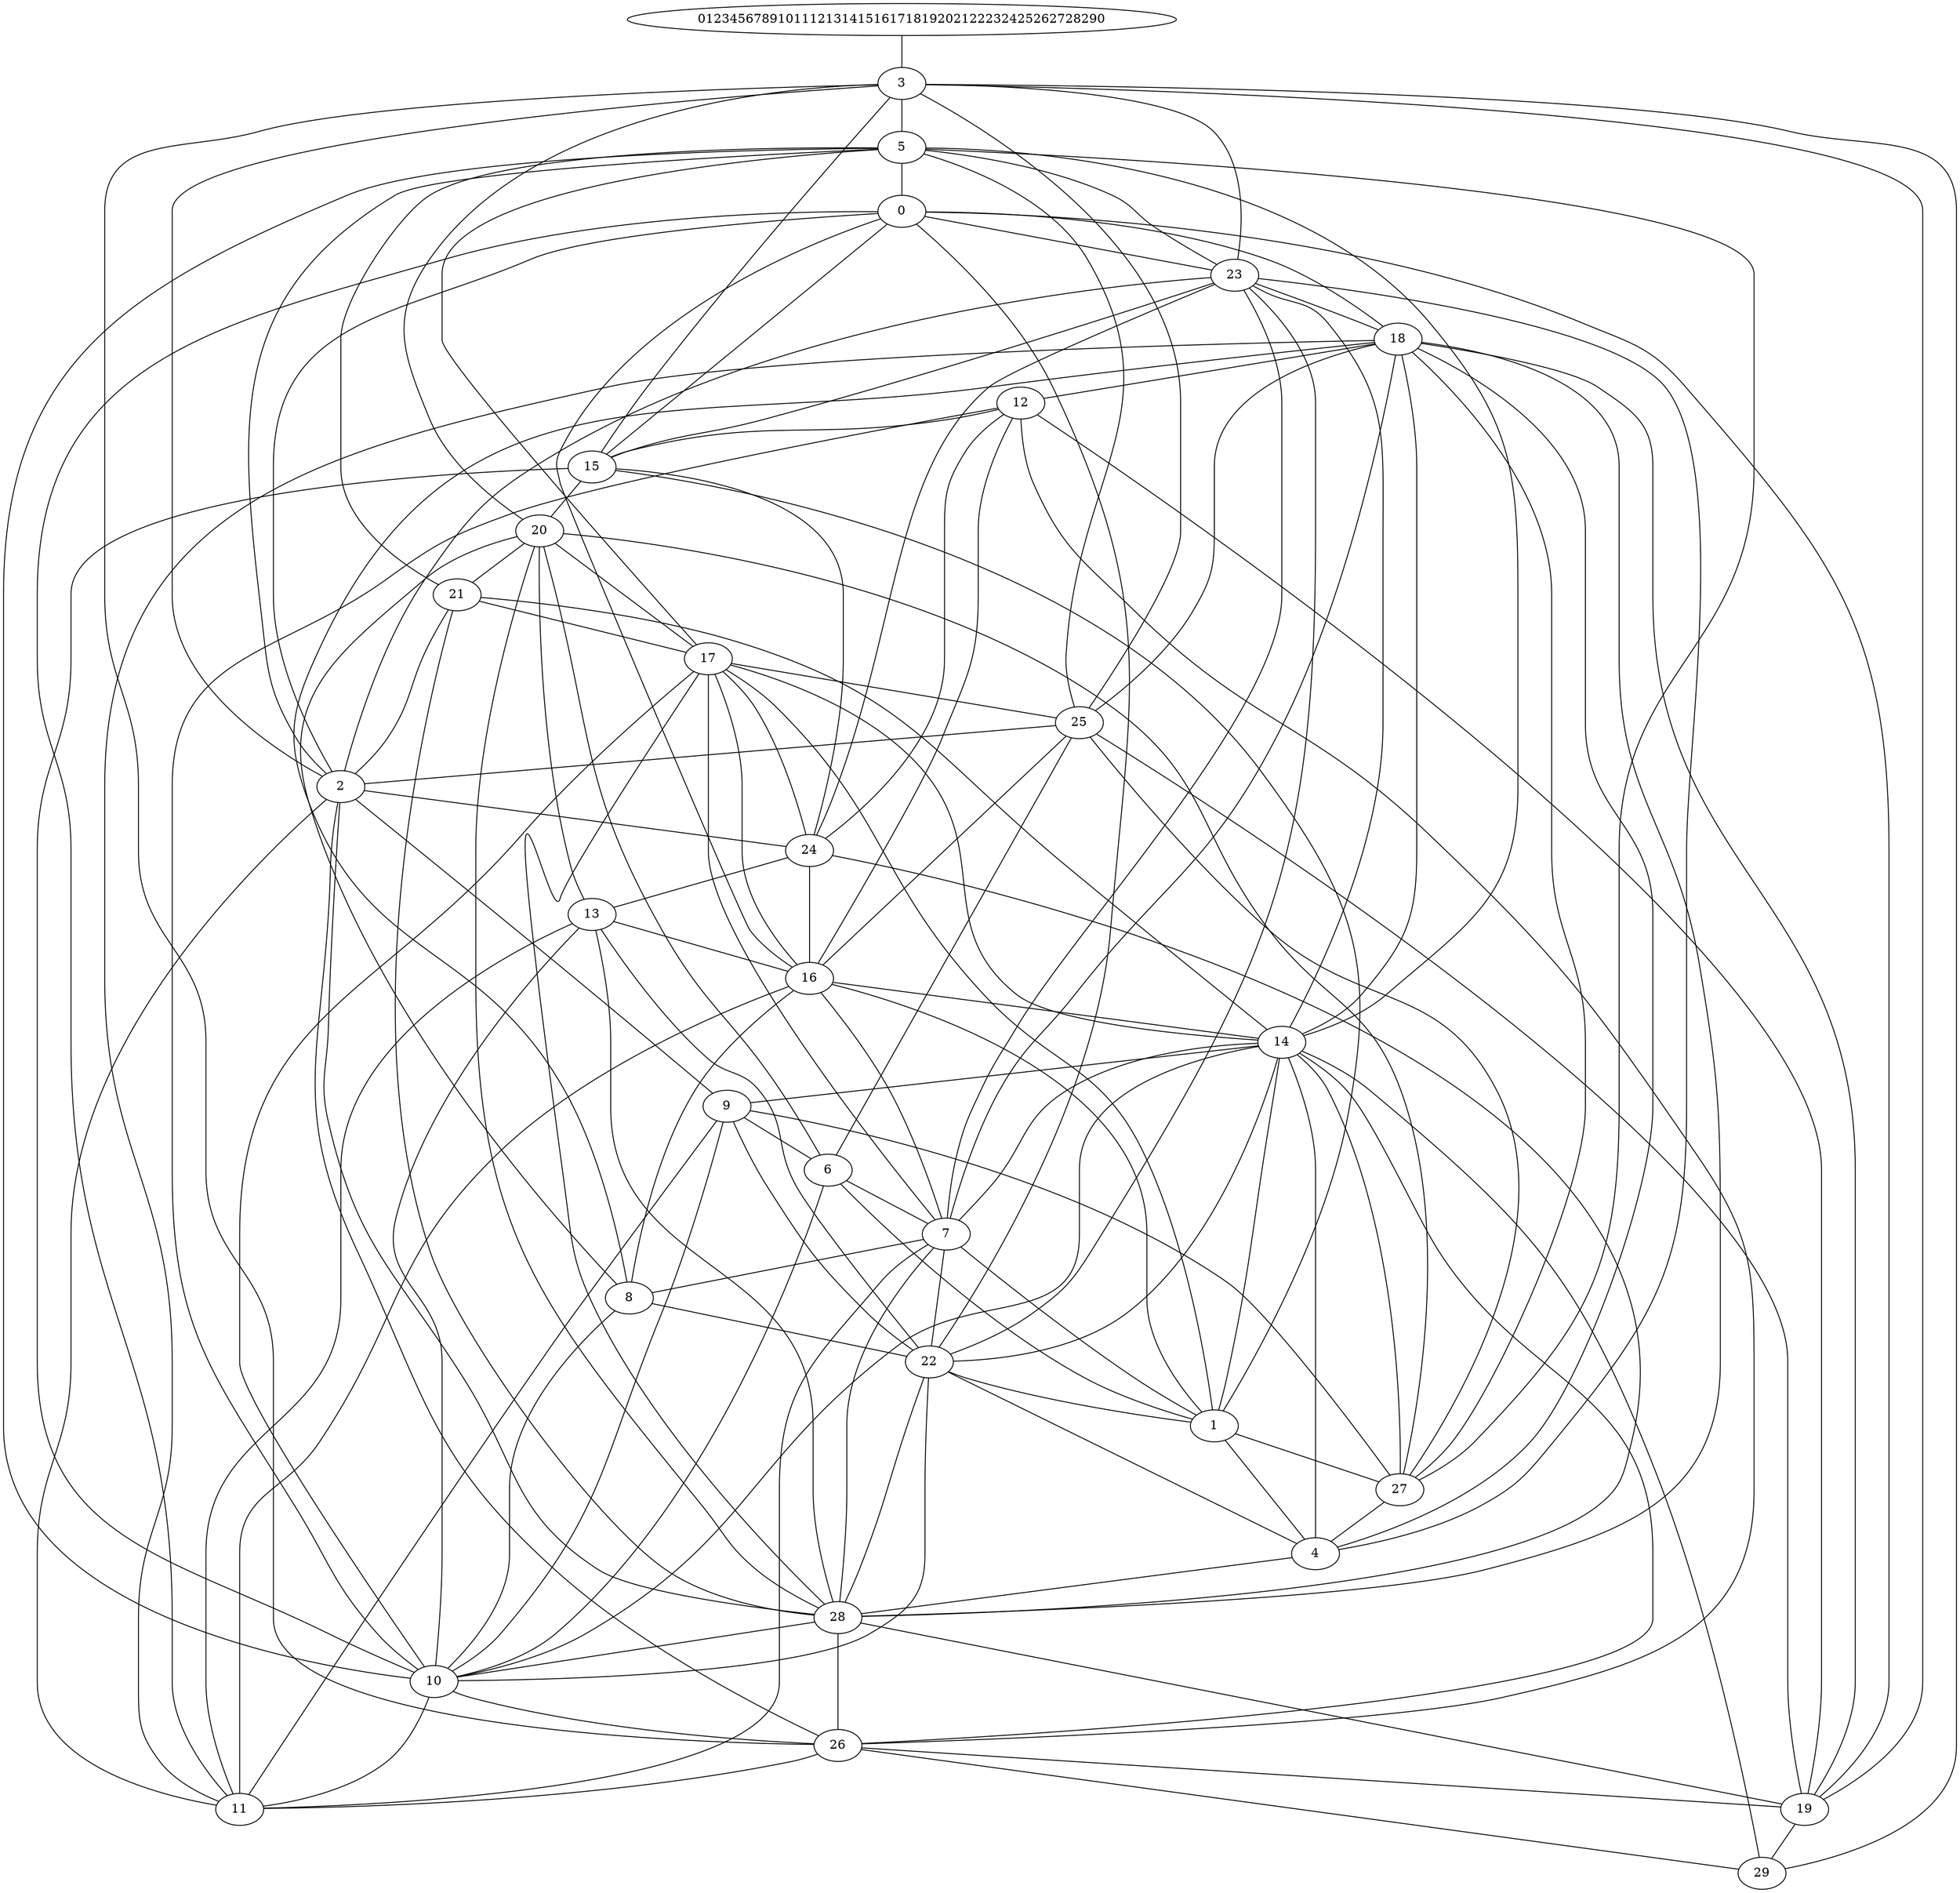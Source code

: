 graph G {
012345678910111213141516171819202122232425262728290 -- 3
0 -- 23
1 -- 4
1 -- 6
1 -- 15
1 -- 16
1 -- 17
1 -- 27
2 -- 0
2 -- 3
2 -- 5
2 -- 11
2 -- 21
2 -- 24
3 -- 5
3 -- 20
3 -- 26
4 -- 14
4 -- 18
4 -- 23
4 -- 28
5 -- 0
5 -- 10
5 -- 14
5 -- 21
5 -- 27
6 -- 7
6 -- 20
7 -- 1
7 -- 8
7 -- 11
7 -- 14
7 -- 16
7 -- 18
7 -- 22
7 -- 23
8 -- 10
8 -- 16
8 -- 18
8 -- 20
8 -- 22
9 -- 2
9 -- 6
9 -- 10
9 -- 11
9 -- 22
9 -- 27
10 -- 6
10 -- 11
10 -- 15
10 -- 22
10 -- 26
11 -- 0
11 -- 16
11 -- 18
12 -- 10
12 -- 15
12 -- 16
12 -- 24
12 -- 26
13 -- 10
13 -- 11
13 -- 16
13 -- 22
14 -- 1
14 -- 9
14 -- 10
14 -- 21
14 -- 23
15 -- 0
15 -- 3
15 -- 20
15 -- 23
15 -- 24
16 -- 0
16 -- 14
16 -- 17
16 -- 24
17 -- 5
17 -- 7
17 -- 10
17 -- 14
17 -- 20
17 -- 24
17 -- 25
17 -- 28
18 -- 0
18 -- 12
18 -- 14
18 -- 27
18 -- 28
19 -- 0
19 -- 3
19 -- 12
19 -- 18
19 -- 25
19 -- 28
19 -- 29
20 -- 13
20 -- 21
20 -- 28
21 -- 17
21 -- 28
22 -- 0
22 -- 1
22 -- 4
22 -- 14
22 -- 23
23 -- 2
23 -- 3
23 -- 5
23 -- 18
24 -- 13
24 -- 23
25 -- 2
25 -- 3
25 -- 5
25 -- 6
25 -- 16
25 -- 18
26 -- 2
26 -- 11
26 -- 14
26 -- 19
26 -- 28
26 -- 29
27 -- 4
27 -- 14
27 -- 20
27 -- 25
28 -- 2
28 -- 7
28 -- 10
28 -- 13
28 -- 22
28 -- 24
29 -- 3
29 -- 14
}
